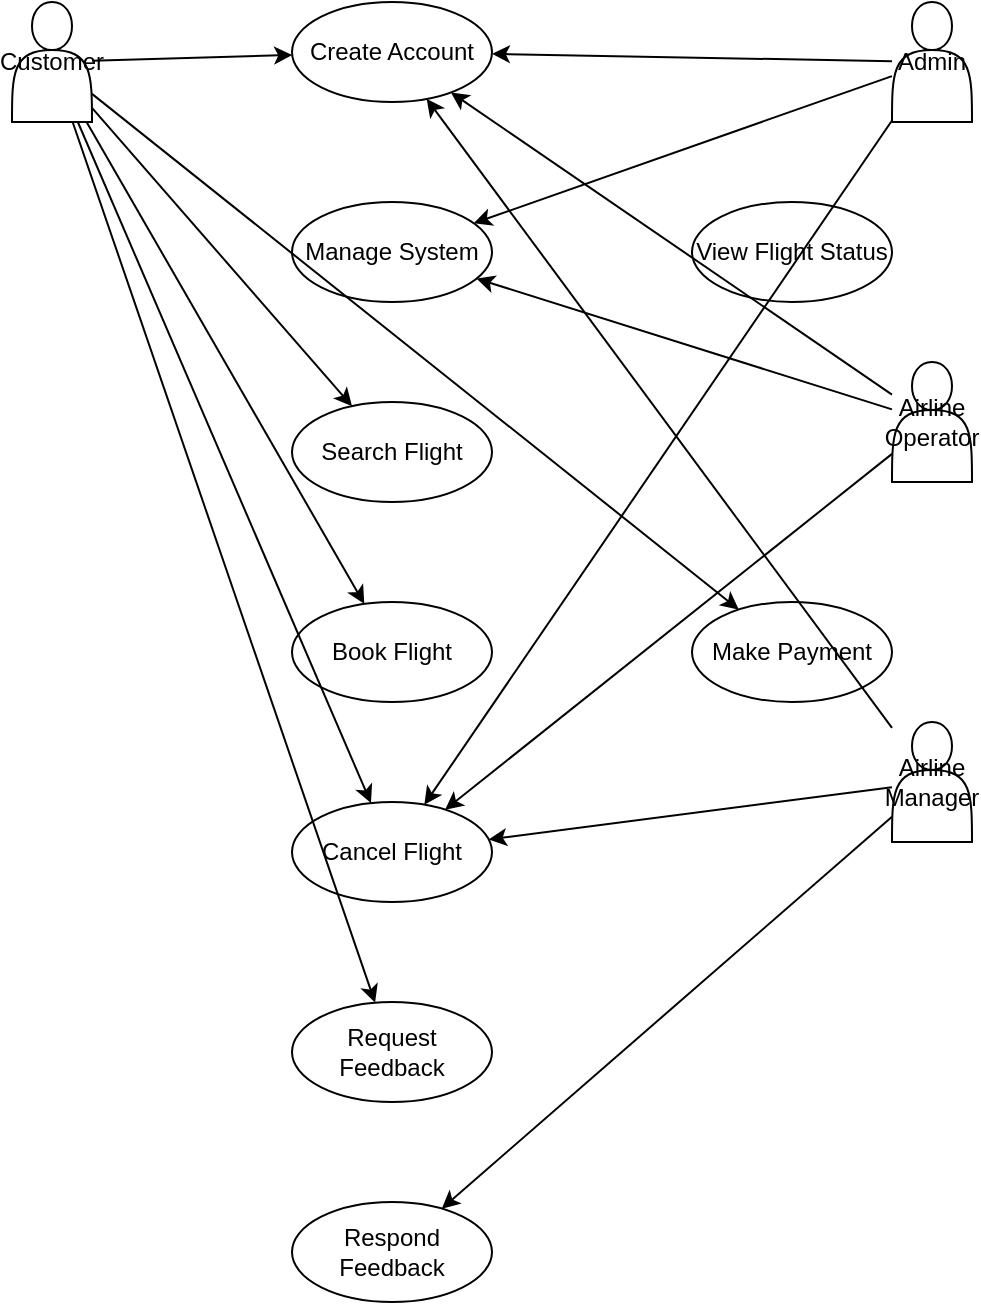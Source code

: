 <mxfile version="24.8.1">
  <diagram name="Airline Use Case Diagram" id="ar5NScWRSAKjXjXUSOuu">
    <mxGraphModel dx="1017" dy="648" grid="1" gridSize="10" guides="1" tooltips="1" connect="1" arrows="1" fold="1" page="1" pageScale="1" pageWidth="827" pageHeight="1169" math="0" shadow="0">
      <root>
        <mxCell id="0" />
        <mxCell id="1" parent="0" />
        <!-- Customers Actor -->
        <mxCell id="customer" value="Customer" style="shape=actor;whiteSpace=wrap;html=1;" vertex="1" parent="1">
          <mxGeometry x="60" y="60" width="40" height="60" as="geometry" />
        </mxCell>

        <!-- Admin Actor -->
        <mxCell id="admin" value="Admin" style="shape=actor;whiteSpace=wrap;html=1;" vertex="1" parent="1">
          <mxGeometry x="500" y="60" width="40" height="60" as="geometry" />
        </mxCell>

        <!-- Airline Operator Actor -->
        <mxCell id="operator" value="Airline Operator" style="shape=actor;whiteSpace=wrap;html=1;" vertex="1" parent="1">
          <mxGeometry x="500" y="240" width="40" height="60" as="geometry" />
        </mxCell>

        <!-- Airline Manager Actor -->
        <mxCell id="manager" value="Airline Manager" style="shape=actor;whiteSpace=wrap;html=1;" vertex="1" parent="1">
          <mxGeometry x="500" y="420" width="40" height="60" as="geometry" />
        </mxCell>

        <!-- Create Account Use Case -->
        <mxCell id="createAccount" value="Create Account" style="ellipse;whiteSpace=wrap;html=1;" vertex="1" parent="1">
          <mxGeometry x="200" y="60" width="100" height="50" as="geometry" />
        </mxCell>

        <!-- Manage System Use Case -->
        <mxCell id="manageSystem" value="Manage System" style="ellipse;whiteSpace=wrap;html=1;" vertex="1" parent="1">
          <mxGeometry x="200" y="160" width="100" height="50" as="geometry" />
        </mxCell>

        <!-- Search Flight Use Case -->
        <mxCell id="searchFlight" value="Search Flight" style="ellipse;whiteSpace=wrap;html=1;" vertex="1" parent="1">
          <mxGeometry x="200" y="260" width="100" height="50" as="geometry" />
        </mxCell>

        <!-- Book Flight Use Case -->
        <mxCell id="bookFlight" value="Book Flight" style="ellipse;whiteSpace=wrap;html=1;" vertex="1" parent="1">
          <mxGeometry x="200" y="360" width="100" height="50" as="geometry" />
        </mxCell>

        <!-- Cancel Flight Use Case (Generalized) -->
        <mxCell id="cancelFlight" value="Cancel Flight" style="ellipse;whiteSpace=wrap;html=1;" vertex="1" parent="1">
          <mxGeometry x="200" y="460" width="100" height="50" as="geometry" />
        </mxCell>

        <!-- Request Feedback Use Case -->
        <mxCell id="requestFeedback" value="Request Feedback" style="ellipse;whiteSpace=wrap;html=1;" vertex="1" parent="1">
          <mxGeometry x="200" y="560" width="100" height="50" as="geometry" />
        </mxCell>

        <!-- Respond Feedback Use Case -->
        <mxCell id="respondFeedback" value="Respond Feedback" style="ellipse;whiteSpace=wrap;html=1;" vertex="1" parent="1">
          <mxGeometry x="200" y="660" width="100" height="50" as="geometry" />
        </mxCell>

        <!-- View Flight Status Use Case -->
        <mxCell id="viewFlightStatus" value="View Flight Status" style="ellipse;whiteSpace=wrap;html=1;" vertex="1" parent="1">
          <mxGeometry x="400" y="160" width="100" height="50" as="geometry" />
        </mxCell>

        <!-- Make Payment Use Case -->
        <mxCell id="makePayment" value="Make Payment" style="ellipse;whiteSpace=wrap;html=1;" vertex="1" parent="1">
          <mxGeometry x="400" y="360" width="100" height="50" as="geometry" />
        </mxCell>

        <!-- Actor to Use Case Connections -->
        <!-- Customer Connections -->
        <mxCell id="customerToCreateAccount" edge="1" parent="1" source="customer" target="createAccount">
          <mxGeometry relative="1" as="geometry" />
        </mxCell>
        <mxCell id="customerToSearchFlight" edge="1" parent="1" source="customer" target="searchFlight">
          <mxGeometry relative="1" as="geometry" />
        </mxCell>
        <mxCell id="customerToBookFlight" edge="1" parent="1" source="customer" target="bookFlight">
          <mxGeometry relative="1" as="geometry" />
        </mxCell>
        <mxCell id="customerToMakePayment" edge="1" parent="1" source="customer" target="makePayment">
          <mxGeometry relative="1" as="geometry" />
        </mxCell>
        <mxCell id="customerToCancelFlight" edge="1" parent="1" source="customer" target="cancelFlight">
          <mxGeometry relative="1" as="geometry" />
        </mxCell>
        <mxCell id="customerToRequestFeedback" edge="1" parent="1" source="customer" target="requestFeedback">
          <mxGeometry relative="1" as="geometry" />
        </mxCell>

        <!-- Admin Connections -->
        <mxCell id="adminToCreateAccount" edge="1" parent="1" source="admin" target="createAccount">
          <mxGeometry relative="1" as="geometry" />
        </mxCell>
        <mxCell id="adminToManageSystem" edge="1" parent="1" source="admin" target="manageSystem">
          <mxGeometry relative="1" as="geometry" />
        </mxCell>
        <mxCell id="adminToCancelFlight" edge="1" parent="1" source="admin" target="cancelFlight">
          <mxGeometry relative="1" as="geometry" />
        </mxCell>

        <!-- Operator Connections -->
        <mxCell id="operatorToCreateAccount" edge="1" parent="1" source="operator" target="createAccount">
          <mxGeometry relative="1" as="geometry" />
        </mxCell>
        <mxCell id="operatorToInputAirplaneDetails" edge="1" parent="1" source="operator" target="manageSystem">
          <mxGeometry relative="1" as="geometry" />
        </mxCell>
        <mxCell id="operatorToCancelFlight" edge="1" parent="1" source="operator" target="cancelFlight">
          <mxGeometry relative="1" as="geometry" />
        </mxCell>

        <!-- Manager Connections -->
        <mxCell id="managerToCreateAccount" edge="1" parent="1" source="manager" target="createAccount">
          <mxGeometry relative="1" as="geometry" />
        </mxCell>
        <mxCell id="managerToRespondFeedback" edge="1" parent="1" source="manager" target="respondFeedback">
          <mxGeometry relative="1" as="geometry" />
        </mxCell>
        <mxCell id="managerToCancelFlight" edge="1" parent="1" source="manager" target="cancelFlight">
          <mxGeometry relative="1" as="geometry" />
        </mxCell>
      </root>
    </mxGraphModel>
  </diagram>
</mxfile>

